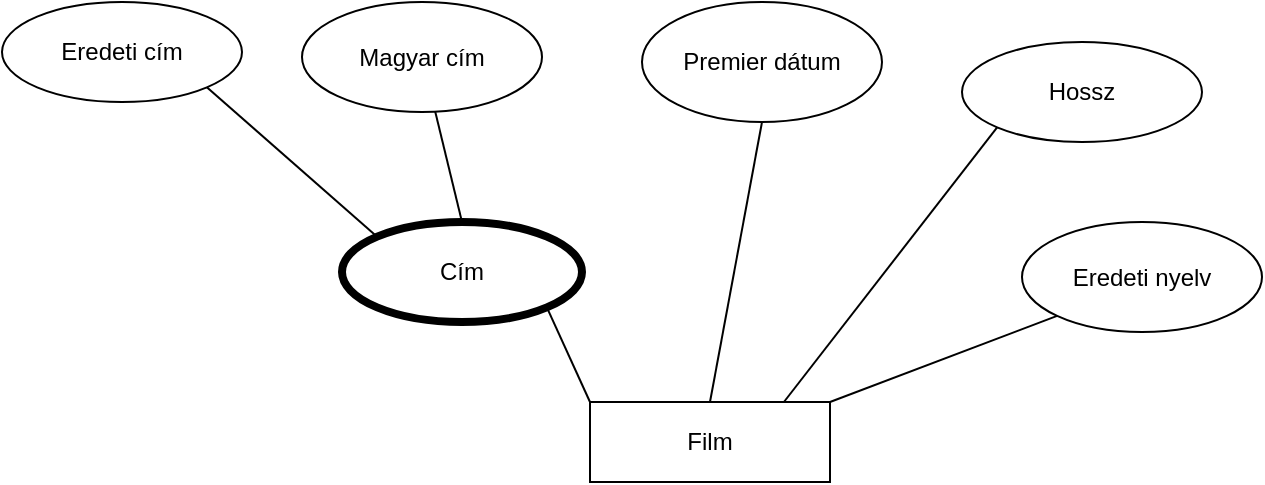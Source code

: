 <mxfile version="20.3.6" type="device"><diagram id="YLG39uwFcmAMHlexCWIC" name="1 oldal"><mxGraphModel dx="1422" dy="794" grid="1" gridSize="10" guides="1" tooltips="1" connect="1" arrows="1" fold="1" page="1" pageScale="1" pageWidth="827" pageHeight="1169" math="0" shadow="0"><root><mxCell id="0"/><mxCell id="1" parent="0"/><mxCell id="fWk-bKhgoFOwddmP6Rv6-1" value="Film" style="rounded=0;whiteSpace=wrap;html=1;" vertex="1" parent="1"><mxGeometry x="354" y="360" width="120" height="40" as="geometry"/></mxCell><mxCell id="fWk-bKhgoFOwddmP6Rv6-5" style="rounded=0;orthogonalLoop=1;jettySize=auto;html=1;exitX=1;exitY=1;exitDx=0;exitDy=0;entryX=0;entryY=0;entryDx=0;entryDy=0;endArrow=none;endFill=0;" edge="1" parent="1" source="fWk-bKhgoFOwddmP6Rv6-2" target="fWk-bKhgoFOwddmP6Rv6-1"><mxGeometry relative="1" as="geometry"/></mxCell><mxCell id="fWk-bKhgoFOwddmP6Rv6-2" value="Cím" style="ellipse;whiteSpace=wrap;html=1;strokeWidth=4;" vertex="1" parent="1"><mxGeometry x="230" y="270" width="120" height="50" as="geometry"/></mxCell><mxCell id="fWk-bKhgoFOwddmP6Rv6-7" style="edgeStyle=none;rounded=0;orthogonalLoop=1;jettySize=auto;html=1;exitX=1;exitY=1;exitDx=0;exitDy=0;entryX=0;entryY=0;entryDx=0;entryDy=0;endArrow=none;endFill=0;" edge="1" parent="1" source="fWk-bKhgoFOwddmP6Rv6-3" target="fWk-bKhgoFOwddmP6Rv6-2"><mxGeometry relative="1" as="geometry"/></mxCell><mxCell id="fWk-bKhgoFOwddmP6Rv6-3" value="Eredeti cím" style="ellipse;whiteSpace=wrap;html=1;strokeWidth=1;" vertex="1" parent="1"><mxGeometry x="60" y="160" width="120" height="50" as="geometry"/></mxCell><mxCell id="fWk-bKhgoFOwddmP6Rv6-6" style="edgeStyle=none;rounded=0;orthogonalLoop=1;jettySize=auto;html=1;entryX=0.5;entryY=0;entryDx=0;entryDy=0;endArrow=none;endFill=0;" edge="1" parent="1" source="fWk-bKhgoFOwddmP6Rv6-4" target="fWk-bKhgoFOwddmP6Rv6-2"><mxGeometry relative="1" as="geometry"><mxPoint x="280" y="220" as="sourcePoint"/></mxGeometry></mxCell><mxCell id="fWk-bKhgoFOwddmP6Rv6-4" value="Magyar cím" style="ellipse;whiteSpace=wrap;html=1;strokeWidth=1;" vertex="1" parent="1"><mxGeometry x="210" y="160" width="120" height="55" as="geometry"/></mxCell><mxCell id="fWk-bKhgoFOwddmP6Rv6-9" style="edgeStyle=none;rounded=0;orthogonalLoop=1;jettySize=auto;html=1;exitX=0.5;exitY=1;exitDx=0;exitDy=0;entryX=0.5;entryY=0;entryDx=0;entryDy=0;endArrow=none;endFill=0;" edge="1" parent="1" source="fWk-bKhgoFOwddmP6Rv6-8" target="fWk-bKhgoFOwddmP6Rv6-1"><mxGeometry relative="1" as="geometry"/></mxCell><mxCell id="fWk-bKhgoFOwddmP6Rv6-8" value="Premier dátum" style="ellipse;whiteSpace=wrap;html=1;strokeWidth=1;" vertex="1" parent="1"><mxGeometry x="380" y="160" width="120" height="60" as="geometry"/></mxCell><mxCell id="fWk-bKhgoFOwddmP6Rv6-11" style="edgeStyle=none;rounded=0;orthogonalLoop=1;jettySize=auto;html=1;exitX=0;exitY=1;exitDx=0;exitDy=0;entryX=0.808;entryY=0;entryDx=0;entryDy=0;entryPerimeter=0;endArrow=none;endFill=0;" edge="1" parent="1" source="fWk-bKhgoFOwddmP6Rv6-10" target="fWk-bKhgoFOwddmP6Rv6-1"><mxGeometry relative="1" as="geometry"/></mxCell><mxCell id="fWk-bKhgoFOwddmP6Rv6-10" value="Hossz" style="ellipse;whiteSpace=wrap;html=1;strokeWidth=1;" vertex="1" parent="1"><mxGeometry x="540" y="180" width="120" height="50" as="geometry"/></mxCell><mxCell id="fWk-bKhgoFOwddmP6Rv6-13" style="edgeStyle=none;rounded=0;orthogonalLoop=1;jettySize=auto;html=1;exitX=0;exitY=1;exitDx=0;exitDy=0;entryX=1;entryY=0;entryDx=0;entryDy=0;endArrow=none;endFill=0;" edge="1" parent="1" source="fWk-bKhgoFOwddmP6Rv6-12" target="fWk-bKhgoFOwddmP6Rv6-1"><mxGeometry relative="1" as="geometry"/></mxCell><mxCell id="fWk-bKhgoFOwddmP6Rv6-12" value="Eredeti nyelv" style="ellipse;whiteSpace=wrap;html=1;strokeWidth=1;" vertex="1" parent="1"><mxGeometry x="570" y="270" width="120" height="55" as="geometry"/></mxCell></root></mxGraphModel></diagram></mxfile>